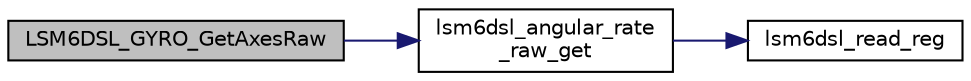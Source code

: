 digraph "LSM6DSL_GYRO_GetAxesRaw"
{
 // LATEX_PDF_SIZE
  edge [fontname="Helvetica",fontsize="10",labelfontname="Helvetica",labelfontsize="10"];
  node [fontname="Helvetica",fontsize="10",shape=record];
  rankdir="LR";
  Node1 [label="LSM6DSL_GYRO_GetAxesRaw",height=0.2,width=0.4,color="black", fillcolor="grey75", style="filled", fontcolor="black",tooltip="Get the LSM6DSL gyroscope sensor raw axes."];
  Node1 -> Node2 [color="midnightblue",fontsize="10",style="solid",fontname="Helvetica"];
  Node2 [label="lsm6dsl_angular_rate\l_raw_get",height=0.2,width=0.4,color="black", fillcolor="white", style="filled",URL="$group___l_s_m6_d_s_l___dataoutput.html#ga05a2d109adc65390dd5f6f487aae5db3",tooltip="Angular rate sensor. The value is expressed as a 16-bit word in two’s complement.[get]."];
  Node2 -> Node3 [color="midnightblue",fontsize="10",style="solid",fontname="Helvetica"];
  Node3 [label="lsm6dsl_read_reg",height=0.2,width=0.4,color="black", fillcolor="white", style="filled",URL="$group___l_s_m6_d_s_l__interfaces__functions.html#ga7ad5e0d379d6cc9a6a2dff69c6df5a50",tooltip="Read generic device register."];
}
